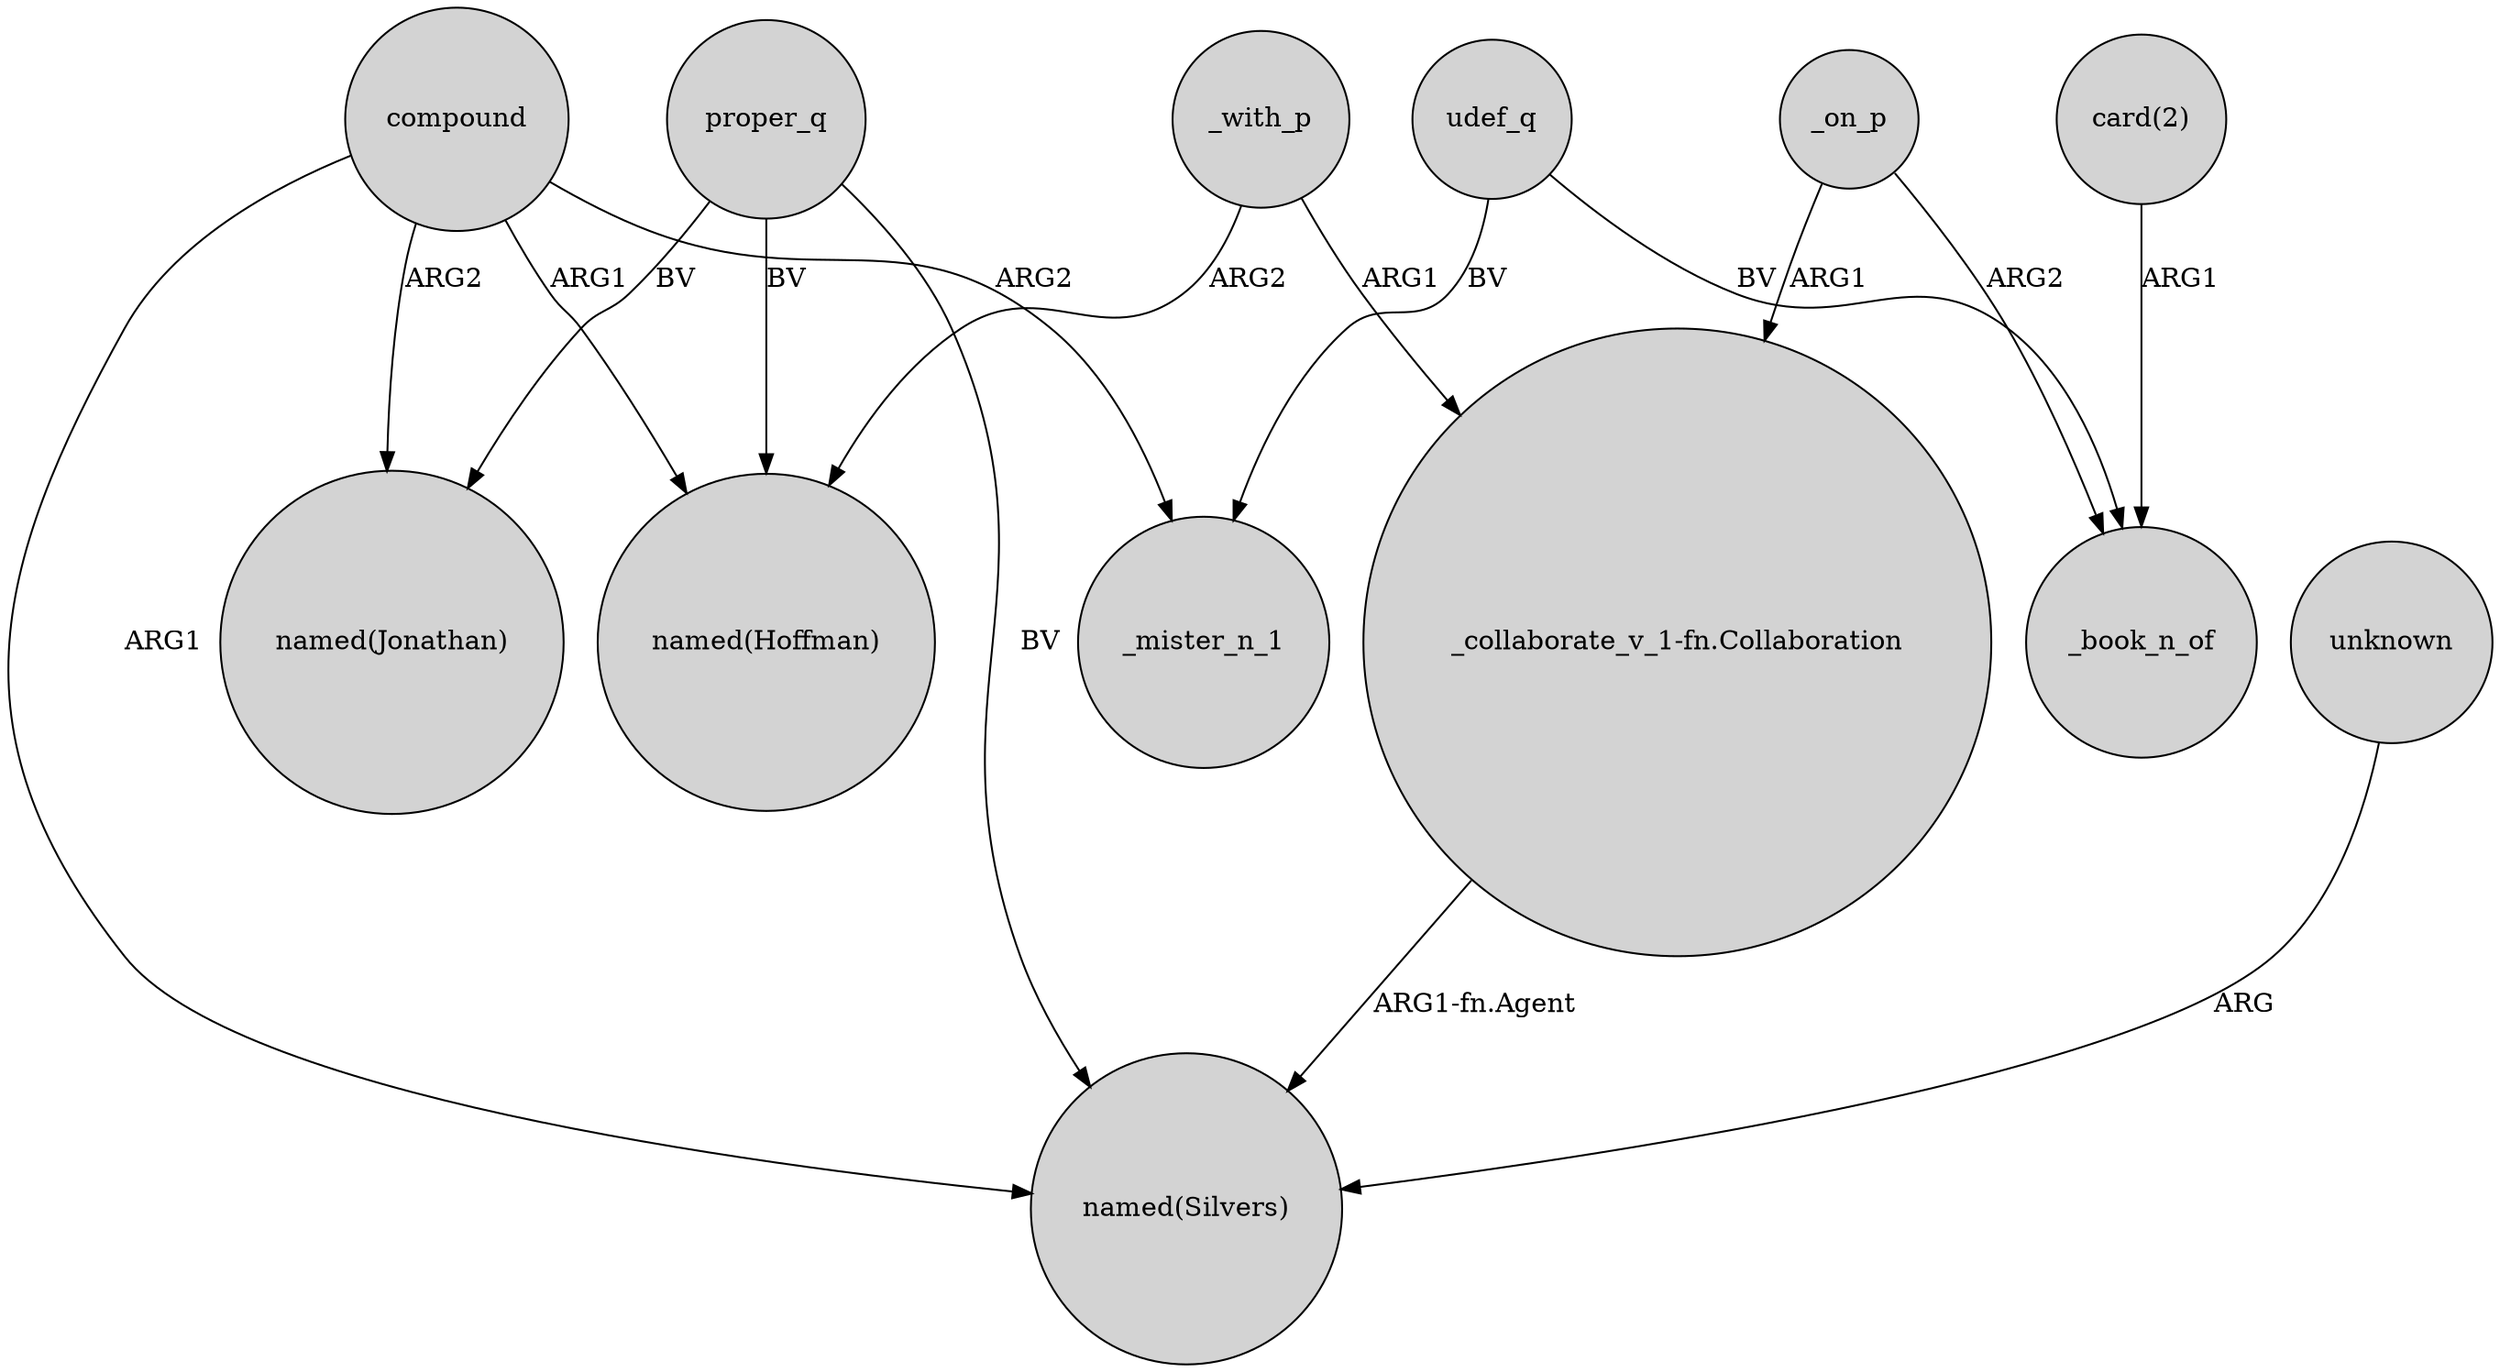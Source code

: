 digraph {
	node [shape=circle style=filled]
	_with_p -> "_collaborate_v_1-fn.Collaboration" [label=ARG1]
	compound -> "named(Hoffman)" [label=ARG1]
	udef_q -> _mister_n_1 [label=BV]
	_with_p -> "named(Hoffman)" [label=ARG2]
	_on_p -> "_collaborate_v_1-fn.Collaboration" [label=ARG1]
	"card(2)" -> _book_n_of [label=ARG1]
	unknown -> "named(Silvers)" [label=ARG]
	"_collaborate_v_1-fn.Collaboration" -> "named(Silvers)" [label="ARG1-fn.Agent"]
	_on_p -> _book_n_of [label=ARG2]
	udef_q -> _book_n_of [label=BV]
	proper_q -> "named(Jonathan)" [label=BV]
	proper_q -> "named(Silvers)" [label=BV]
	compound -> "named(Silvers)" [label=ARG1]
	compound -> _mister_n_1 [label=ARG2]
	compound -> "named(Jonathan)" [label=ARG2]
	proper_q -> "named(Hoffman)" [label=BV]
}
